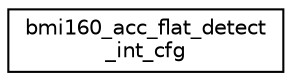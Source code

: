 digraph "Graphical Class Hierarchy"
{
  edge [fontname="Helvetica",fontsize="10",labelfontname="Helvetica",labelfontsize="10"];
  node [fontname="Helvetica",fontsize="10",shape=record];
  rankdir="LR";
  Node1 [label="bmi160_acc_flat_detect\l_int_cfg",height=0.2,width=0.4,color="black", fillcolor="white", style="filled",URL="$structbmi160__acc__flat__detect__int__cfg.html"];
}
